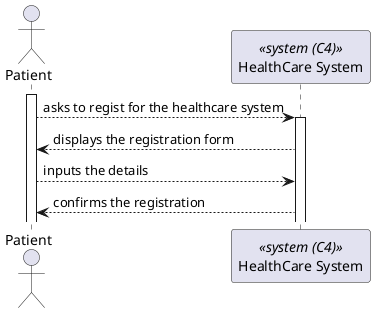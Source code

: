 @startuml

actor Patient as "Patient"
participant SYS as "HealthCare System" <<system (C4)>>

activate Patient 

Patient --> SYS : asks to regist for the healthcare system 

activate SYS 
SYS --> Patient : displays the registration form 

Patient --> SYS : inputs the details 

SYS --> Patient : confirms the registration


@enduml